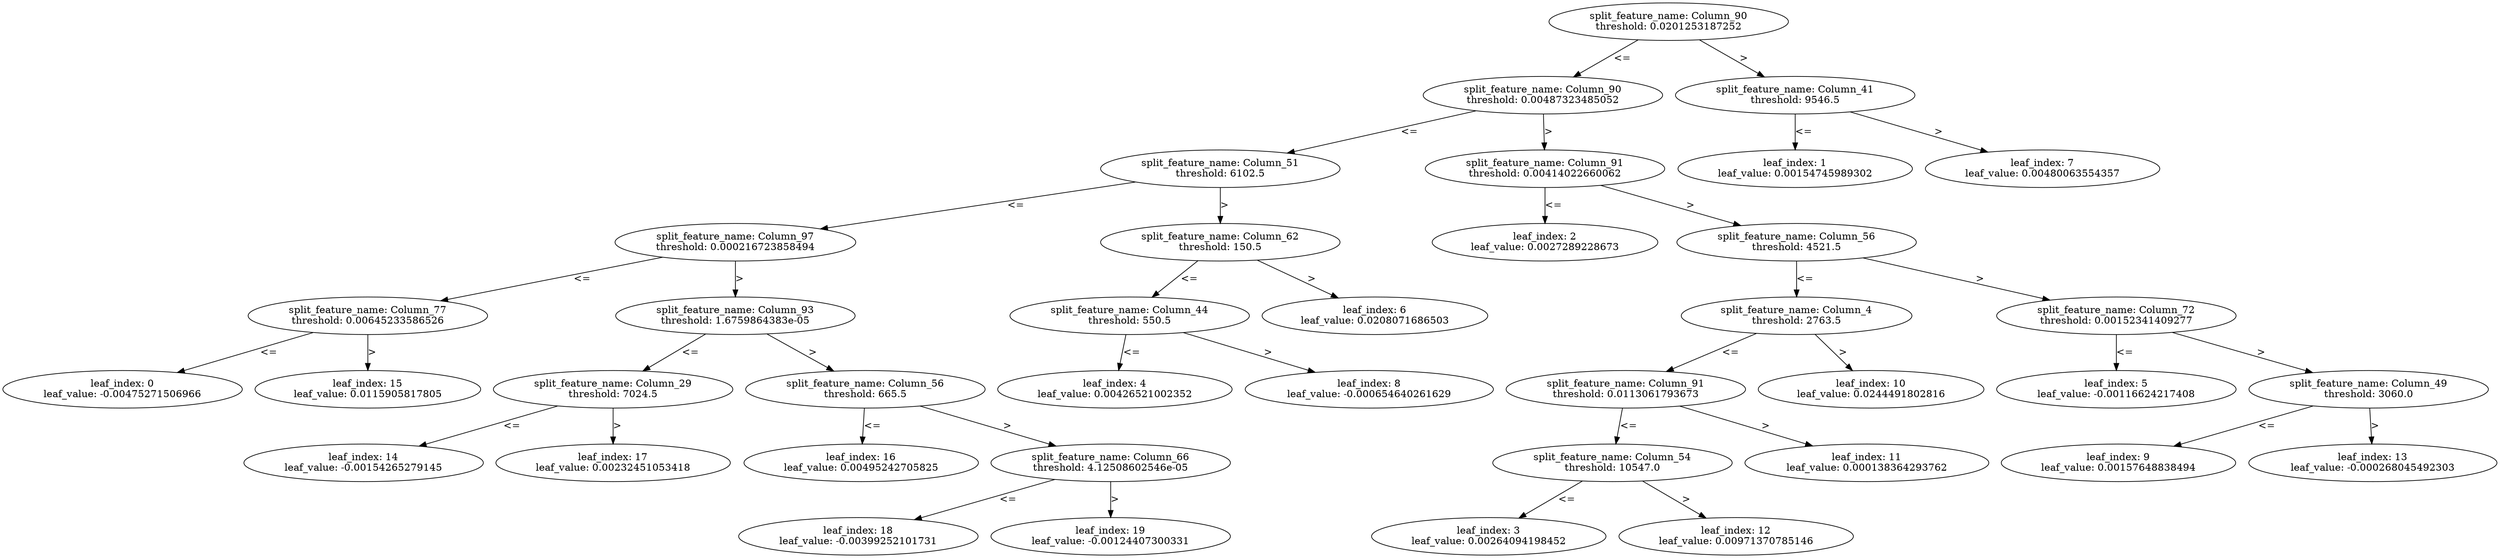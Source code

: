 digraph Tree73 {
	split0 [label="split_feature_name: Column_90\nthreshold: 0.0201253187252"]
	split1 [label="split_feature_name: Column_90\nthreshold: 0.00487323485052"]
	split3 [label="split_feature_name: Column_51\nthreshold: 6102.5"]
	split13 [label="split_feature_name: Column_97\nthreshold: 0.000216723858494"]
	split14 [label="split_feature_name: Column_77\nthreshold: 0.00645233586526"]
	leaf0 [label="leaf_index: 0\nleaf_value: -0.00475271506966"]
	split14 -> leaf0 [label="<="]
	leaf15 [label="leaf_index: 15\nleaf_value: 0.0115905817805"]
	split14 -> leaf15 [label=">"]
	split13 -> split14 [label="<="]
	split15 [label="split_feature_name: Column_93\nthreshold: 1.6759864383e-05"]
	split16 [label="split_feature_name: Column_29\nthreshold: 7024.5"]
	leaf14 [label="leaf_index: 14\nleaf_value: -0.00154265279145"]
	split16 -> leaf14 [label="<="]
	leaf17 [label="leaf_index: 17\nleaf_value: 0.00232451053418"]
	split16 -> leaf17 [label=">"]
	split15 -> split16 [label="<="]
	split17 [label="split_feature_name: Column_56\nthreshold: 665.5"]
	leaf16 [label="leaf_index: 16\nleaf_value: 0.00495242705825"]
	split17 -> leaf16 [label="<="]
	split18 [label="split_feature_name: Column_66\nthreshold: 4.12508602546e-05"]
	leaf18 [label="leaf_index: 18\nleaf_value: -0.00399252101731"]
	split18 -> leaf18 [label="<="]
	leaf19 [label="leaf_index: 19\nleaf_value: -0.00124407300331"]
	split18 -> leaf19 [label=">"]
	split17 -> split18 [label=">"]
	split15 -> split17 [label=">"]
	split13 -> split15 [label=">"]
	split3 -> split13 [label="<="]
	split5 [label="split_feature_name: Column_62\nthreshold: 150.5"]
	split7 [label="split_feature_name: Column_44\nthreshold: 550.5"]
	leaf4 [label="leaf_index: 4\nleaf_value: 0.00426521002352"]
	split7 -> leaf4 [label="<="]
	leaf8 [label="leaf_index: 8\nleaf_value: -0.000654640261629"]
	split7 -> leaf8 [label=">"]
	split5 -> split7 [label="<="]
	leaf6 [label="leaf_index: 6\nleaf_value: 0.0208071686503"]
	split5 -> leaf6 [label=">"]
	split3 -> split5 [label=">"]
	split1 -> split3 [label="<="]
	split2 [label="split_feature_name: Column_91\nthreshold: 0.00414022660062"]
	leaf2 [label="leaf_index: 2\nleaf_value: 0.0027289228673"]
	split2 -> leaf2 [label="<="]
	split4 [label="split_feature_name: Column_56\nthreshold: 4521.5"]
	split9 [label="split_feature_name: Column_4\nthreshold: 2763.5"]
	split10 [label="split_feature_name: Column_91\nthreshold: 0.0113061793673"]
	split11 [label="split_feature_name: Column_54\nthreshold: 10547.0"]
	leaf3 [label="leaf_index: 3\nleaf_value: 0.00264094198452"]
	split11 -> leaf3 [label="<="]
	leaf12 [label="leaf_index: 12\nleaf_value: 0.00971370785146"]
	split11 -> leaf12 [label=">"]
	split10 -> split11 [label="<="]
	leaf11 [label="leaf_index: 11\nleaf_value: 0.000138364293762"]
	split10 -> leaf11 [label=">"]
	split9 -> split10 [label="<="]
	leaf10 [label="leaf_index: 10\nleaf_value: 0.0244491802816"]
	split9 -> leaf10 [label=">"]
	split4 -> split9 [label="<="]
	split8 [label="split_feature_name: Column_72\nthreshold: 0.00152341409277"]
	leaf5 [label="leaf_index: 5\nleaf_value: -0.00116624217408"]
	split8 -> leaf5 [label="<="]
	split12 [label="split_feature_name: Column_49\nthreshold: 3060.0"]
	leaf9 [label="leaf_index: 9\nleaf_value: 0.00157648838494"]
	split12 -> leaf9 [label="<="]
	leaf13 [label="leaf_index: 13\nleaf_value: -0.000268045492303"]
	split12 -> leaf13 [label=">"]
	split8 -> split12 [label=">"]
	split4 -> split8 [label=">"]
	split2 -> split4 [label=">"]
	split1 -> split2 [label=">"]
	split0 -> split1 [label="<="]
	split6 [label="split_feature_name: Column_41\nthreshold: 9546.5"]
	leaf1 [label="leaf_index: 1\nleaf_value: 0.00154745989302"]
	split6 -> leaf1 [label="<="]
	leaf7 [label="leaf_index: 7\nleaf_value: 0.00480063554357"]
	split6 -> leaf7 [label=">"]
	split0 -> split6 [label=">"]
}
